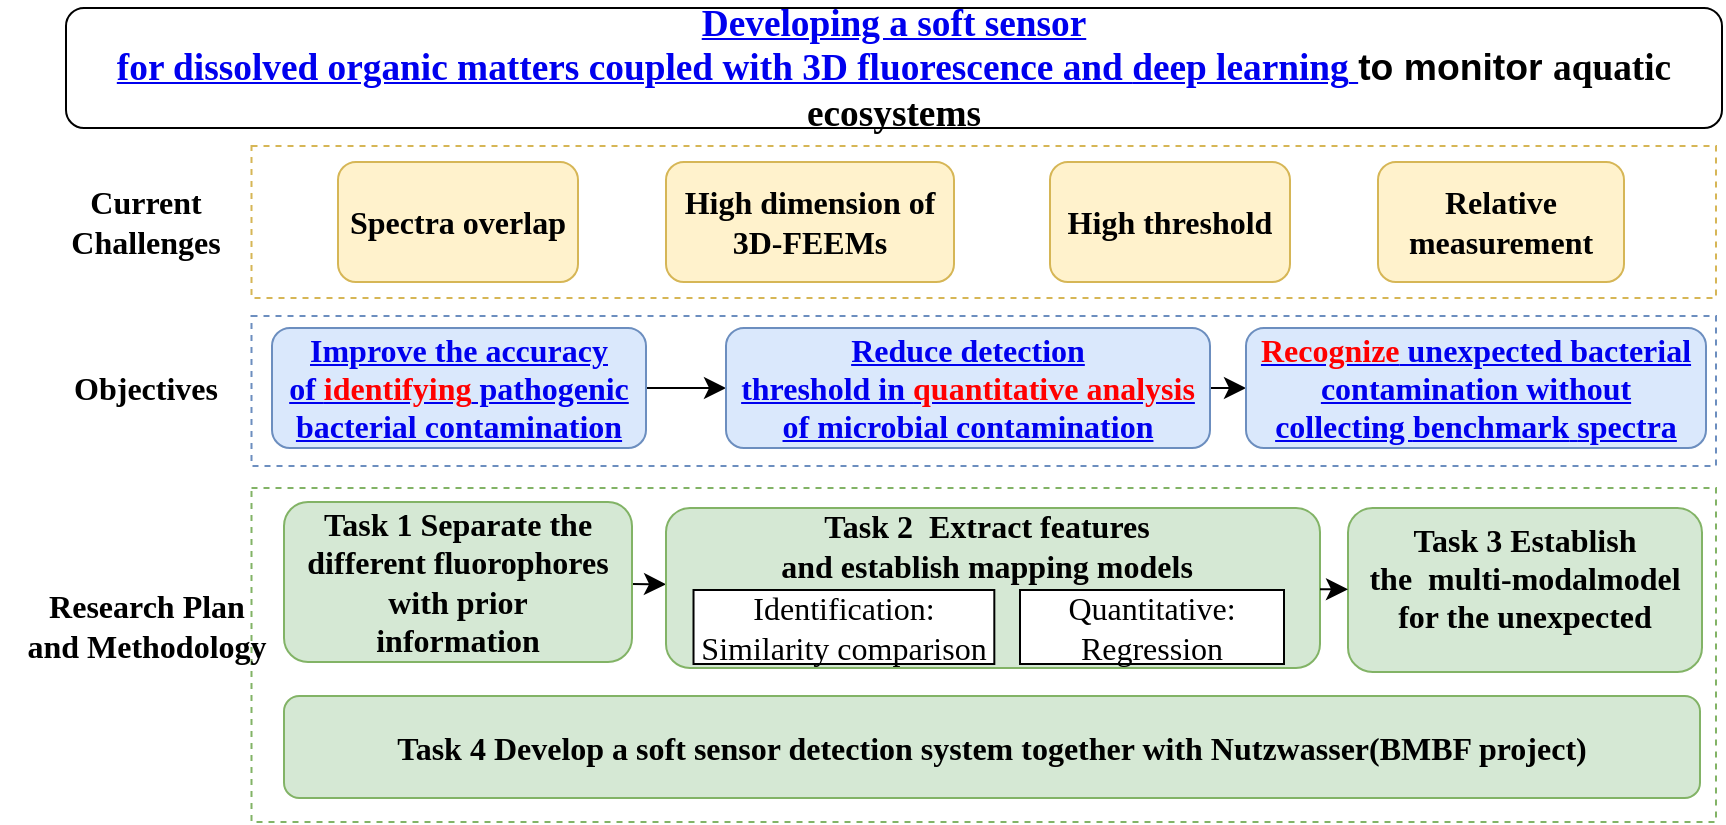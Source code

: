 <mxfile version="24.7.6">
  <diagram name="第 1 页" id="z8eI_ewDGcZsHXTTSjY8">
    <mxGraphModel dx="1834" dy="1172" grid="0" gridSize="10" guides="1" tooltips="1" connect="1" arrows="1" fold="1" page="0" pageScale="1" pageWidth="827" pageHeight="1169" math="0" shadow="0">
      <root>
        <mxCell id="0" />
        <mxCell id="1" parent="0" />
        <mxCell id="Wu0rOCcyRxzjaYJ3d4_N-25" value="" style="rounded=0;whiteSpace=wrap;html=1;fontSize=16;fillStyle=zigzag-line;fillColor=none;dashed=1;strokeColor=#D6B656;strokeWidth=1;fontStyle=1" parent="1" vertex="1">
          <mxGeometry x="-107.25" y="19" width="732.25" height="76" as="geometry" />
        </mxCell>
        <mxCell id="Wu0rOCcyRxzjaYJ3d4_N-26" value="" style="rounded=0;whiteSpace=wrap;html=1;fontSize=16;fillStyle=zigzag-line;fillColor=none;dashed=1;strokeColor=#6C8EBF;strokeWidth=1;fontFamily=Times New Roman;fontStyle=1" parent="1" vertex="1">
          <mxGeometry x="-107.25" y="104" width="732.25" height="75" as="geometry" />
        </mxCell>
        <mxCell id="Wu0rOCcyRxzjaYJ3d4_N-27" value="" style="rounded=0;whiteSpace=wrap;html=1;fontSize=16;fillStyle=zigzag-line;fillColor=none;dashed=1;strokeColor=#82B366;strokeWidth=1;fontFamily=Times New Roman;fontStyle=1" parent="1" vertex="1">
          <mxGeometry x="-107.25" y="190" width="732.25" height="167" as="geometry" />
        </mxCell>
        <mxCell id="Wu0rOCcyRxzjaYJ3d4_N-1" value="Relative measurement" style="rounded=1;whiteSpace=wrap;html=1;fontSize=16;fillColor=#fff2cc;strokeColor=#d6b656;fontFamily=Times New Roman;fontStyle=1" parent="1" vertex="1">
          <mxGeometry x="456" y="27" width="123" height="60" as="geometry" />
        </mxCell>
        <mxCell id="Wu0rOCcyRxzjaYJ3d4_N-2" value="Current&lt;br&gt;Challenges" style="text;html=1;strokeColor=none;fillColor=none;align=center;verticalAlign=middle;whiteSpace=wrap;rounded=0;fontSize=16;fontStyle=1;fontFamily=Times New Roman;" parent="1" vertex="1">
          <mxGeometry x="-190" y="42" width="60" height="30" as="geometry" />
        </mxCell>
        <mxCell id="Wu0rOCcyRxzjaYJ3d4_N-3" value="Objectives" style="text;html=1;strokeColor=none;fillColor=none;align=center;verticalAlign=middle;whiteSpace=wrap;rounded=0;fontSize=16;fontStyle=1;fontFamily=Times New Roman;" parent="1" vertex="1">
          <mxGeometry x="-190" y="125" width="60" height="30" as="geometry" />
        </mxCell>
        <mxCell id="Wu0rOCcyRxzjaYJ3d4_N-4" value="Research&amp;nbsp;Plan &lt;br&gt;and Methodology" style="text;html=1;strokeColor=none;fillColor=none;align=center;verticalAlign=middle;whiteSpace=wrap;rounded=0;fontSize=16;fontStyle=1;fontFamily=Times New Roman;" parent="1" vertex="1">
          <mxGeometry x="-232.25" y="244" width="144.5" height="30" as="geometry" />
        </mxCell>
        <mxCell id="Wu0rOCcyRxzjaYJ3d4_N-5" value="Spectra overlap" style="rounded=1;whiteSpace=wrap;html=1;fontSize=16;fillColor=#fff2cc;strokeColor=#d6b656;fontFamily=Times New Roman;fontStyle=1" parent="1" vertex="1">
          <mxGeometry x="-64" y="27" width="120" height="60" as="geometry" />
        </mxCell>
        <mxCell id="Wu0rOCcyRxzjaYJ3d4_N-6" value="High dimension of 3D-FEEMs" style="rounded=1;whiteSpace=wrap;html=1;fontSize=16;fillColor=#fff2cc;strokeColor=#d6b656;fontFamily=Times New Roman;fontStyle=1" parent="1" vertex="1">
          <mxGeometry x="100" y="27" width="144" height="60" as="geometry" />
        </mxCell>
        <mxCell id="Wu0rOCcyRxzjaYJ3d4_N-7" value="High threshold" style="rounded=1;whiteSpace=wrap;html=1;fontSize=16;fillColor=#fff2cc;strokeColor=#d6b656;fontFamily=Times New Roman;fontStyle=1" parent="1" vertex="1">
          <mxGeometry x="292" y="27" width="120" height="60" as="geometry" />
        </mxCell>
        <mxCell id="Wu0rOCcyRxzjaYJ3d4_N-12" value="" style="edgeStyle=none;curved=1;rounded=0;orthogonalLoop=1;jettySize=auto;html=1;fontSize=12;startSize=8;endSize=8;fontFamily=Times New Roman;fontStyle=1" parent="1" source="Wu0rOCcyRxzjaYJ3d4_N-10" target="Wu0rOCcyRxzjaYJ3d4_N-11" edge="1">
          <mxGeometry relative="1" as="geometry" />
        </mxCell>
        <mxCell id="Wu0rOCcyRxzjaYJ3d4_N-10" value="&lt;a name=&quot;_Hlk170631194&quot;&gt;&lt;span style=&quot;font-size:12.0pt;font-family:&amp;quot;Times New Roman&amp;quot;,serif;mso-fareast-font-family:&lt;br/&gt;等线;mso-fareast-theme-font:minor-fareast;mso-font-kerning:1.0pt;mso-ansi-language:&lt;br/&gt;EN-US;mso-fareast-language:ZH-CN;mso-bidi-language:AR-SA&quot; lang=&quot;EN-US&quot;&gt;Improve the accuracy&lt;br&gt;of &lt;font color=&quot;#ff0000&quot;&gt;identifying&lt;/font&gt; pathogenic bacterial contamination&lt;/span&gt;&lt;/a&gt;" style="rounded=1;whiteSpace=wrap;html=1;fontSize=16;fillColor=#dae8fc;strokeColor=#6c8ebf;fontFamily=Times New Roman;fontStyle=1" parent="1" vertex="1">
          <mxGeometry x="-97" y="110" width="187" height="60" as="geometry" />
        </mxCell>
        <mxCell id="Wu0rOCcyRxzjaYJ3d4_N-14" value="" style="edgeStyle=none;curved=1;rounded=0;orthogonalLoop=1;jettySize=auto;html=1;fontSize=12;startSize=8;endSize=8;fontFamily=Times New Roman;fontStyle=1" parent="1" source="Wu0rOCcyRxzjaYJ3d4_N-11" target="Wu0rOCcyRxzjaYJ3d4_N-13" edge="1">
          <mxGeometry relative="1" as="geometry" />
        </mxCell>
        <mxCell id="Wu0rOCcyRxzjaYJ3d4_N-11" value="&lt;a name=&quot;_Hlk170631204&quot;&gt;&lt;span style=&quot;font-size:12.0pt;font-family:&amp;quot;Times New Roman&amp;quot;,serif;mso-fareast-font-family:&lt;br/&gt;等线;mso-fareast-theme-font:minor-fareast;mso-font-kerning:1.0pt;mso-ansi-language:&lt;br/&gt;EN-US;mso-fareast-language:ZH-CN;mso-bidi-language:AR-SA&quot; lang=&quot;EN-US&quot;&gt;Reduce detection&lt;br&gt;threshold in &lt;font color=&quot;#ff0000&quot;&gt;quantitative analysis&lt;/font&gt; of microbial contamination&lt;/span&gt;&lt;/a&gt;" style="whiteSpace=wrap;html=1;fontSize=16;rounded=1;fillColor=#dae8fc;strokeColor=#6c8ebf;fontFamily=Times New Roman;fontStyle=1" parent="1" vertex="1">
          <mxGeometry x="130" y="110" width="242" height="60" as="geometry" />
        </mxCell>
        <mxCell id="Wu0rOCcyRxzjaYJ3d4_N-13" value="&lt;a name=&quot;_Hlk170631226&quot;&gt;&lt;span style=&quot;font-size:12.0pt;font-family:&amp;quot;Times New Roman&amp;quot;,serif;mso-fareast-font-family:&lt;br/&gt;等线;mso-fareast-theme-font:minor-fareast;mso-font-kerning:1.0pt;mso-ansi-language:&lt;br/&gt;EN-US;mso-fareast-language:ZH-CN;mso-bidi-language:AR-SA&quot; lang=&quot;EN-US&quot;&gt;&lt;font color=&quot;#ff0000&quot;&gt;Recognize&lt;/font&gt; unexpected bacterial&lt;br&gt;contamination without collecting&amp;nbsp;&lt;span class=&quot;PARAIndentChar&quot;&gt;&lt;span style=&quot;font-size:12.0pt;mso-bidi-font-family:&amp;quot;Times New Roman&amp;quot;;mso-font-kerning:&lt;br/&gt;1.0pt;mso-ansi-language:EN-US;mso-fareast-language:ZH-CN;mso-bidi-language:&lt;br/&gt;AR-SA&quot; lang=&quot;EN-US&quot;&gt;benchmark&lt;/span&gt;&lt;/span&gt;&lt;span class=&quot;PARAIndentChar&quot;&gt;&lt;span style=&quot;font-size:12.0pt;mso-bidi-font-family:&amp;quot;Times New Roman&amp;quot;;mso-font-kerning:&lt;br/&gt;1.0pt;mso-ansi-language:EN-US;mso-bidi-language:AR-SA&quot; lang=&quot;EN-US&quot;&gt;&amp;nbsp;&lt;/span&gt;&lt;/span&gt;spectra&lt;/span&gt;&lt;/a&gt;" style="whiteSpace=wrap;html=1;fontSize=16;rounded=1;fillColor=#dae8fc;strokeColor=#6c8ebf;fontFamily=Times New Roman;fontStyle=1" parent="1" vertex="1">
          <mxGeometry x="390" y="110" width="230" height="60" as="geometry" />
        </mxCell>
        <mxCell id="Wu0rOCcyRxzjaYJ3d4_N-18" value="" style="edgeStyle=none;curved=1;rounded=0;orthogonalLoop=1;jettySize=auto;html=1;fontSize=12;startSize=8;endSize=8;fontFamily=Times New Roman;fontStyle=1" parent="1" source="Wu0rOCcyRxzjaYJ3d4_N-16" target="Wu0rOCcyRxzjaYJ3d4_N-17" edge="1">
          <mxGeometry relative="1" as="geometry" />
        </mxCell>
        <mxCell id="Wu0rOCcyRxzjaYJ3d4_N-16" value="&lt;span style=&quot;border-color: var(--border-color);&quot;&gt;Task 1&amp;nbsp;&lt;/span&gt;&lt;span style=&quot;font-size:12.0pt;font-family:&lt;br/&gt;&amp;quot;Times New Roman&amp;quot;,serif;mso-fareast-font-family:等线;mso-fareast-theme-font:minor-fareast;&lt;br/&gt;mso-font-kerning:1.0pt;mso-ansi-language:EN-US;mso-fareast-language:ZH-CN;&lt;br/&gt;mso-bidi-language:AR-SA&quot; lang=&quot;EN-US&quot;&gt;Separate the different fluorophores with prior&lt;br/&gt;information&lt;/span&gt;" style="rounded=1;whiteSpace=wrap;html=1;fontSize=16;verticalAlign=middle;fillColor=#d5e8d4;strokeColor=#82b366;fontFamily=Times New Roman;fontStyle=1" parent="1" vertex="1">
          <mxGeometry x="-91" y="197" width="174" height="80" as="geometry" />
        </mxCell>
        <mxCell id="Wu0rOCcyRxzjaYJ3d4_N-24" value="&lt;span&gt;Task 4&amp;nbsp;&lt;/span&gt;&lt;span style=&quot;font-size:12.0pt;font-family:&lt;br/&gt;&amp;quot;Times New Roman&amp;quot;,serif;mso-fareast-font-family:等线;mso-fareast-theme-font:minor-fareast;&lt;br/&gt;mso-font-kerning:1.0pt;mso-ansi-language:EN-US;mso-fareast-language:ZH-CN;&lt;br/&gt;mso-bidi-language:AR-SA&quot; lang=&quot;EN-US&quot;&gt;Develop a soft sensor detection system&amp;nbsp;&lt;/span&gt;&lt;span style=&quot;font-size:12.0pt;font-family:&lt;br/&gt;&amp;quot;Times New Roman&amp;quot;,serif;mso-fareast-font-family:等线;mso-fareast-theme-font:minor-fareast;&lt;br/&gt;mso-font-kerning:1.0pt;mso-ansi-language:EN-US;mso-fareast-language:ZH-CN;&lt;br/&gt;mso-bidi-language:AR-SA&quot; lang=&quot;EN-US&quot;&gt;together with Nutzwasser(BMBF project)&lt;/span&gt;" style="rounded=1;whiteSpace=wrap;html=1;fontSize=16;fillColor=#d5e8d4;strokeColor=#82b366;fontFamily=Times New Roman;fontStyle=1" parent="1" vertex="1">
          <mxGeometry x="-91" y="294" width="708" height="51" as="geometry" />
        </mxCell>
        <mxCell id="Wu0rOCcyRxzjaYJ3d4_N-29" value="&lt;a name=&quot;OLE_LINK8&quot;&gt;&lt;b&gt;&lt;span style=&quot;font-size:14.0pt;font-family:&amp;quot;Times New Roman&amp;quot;,serif;mso-fareast-font-family:&lt;br/&gt;等线;mso-fareast-theme-font:minor-fareast;mso-font-kerning:1.0pt;mso-ansi-language:&lt;br/&gt;EN-US;mso-fareast-language:ZH-CN;mso-bidi-language:AR-SA&quot; lang=&quot;EN-US&quot;&gt;Developing a soft sensor&lt;br/&gt;for dissolved organic matters coupled with 3D fluorescence and &lt;/span&gt;&lt;/b&gt;&lt;/a&gt;&lt;a name=&quot;OLE_LINK13&quot;&gt;&lt;b&gt;&lt;span style=&quot;font-size:14.0pt;font-family:&amp;quot;Times New Roman&amp;quot;,serif;&lt;br/&gt;mso-fareast-font-family:等线;mso-fareast-theme-font:minor-fareast;mso-font-kerning:&lt;br/&gt;1.0pt;mso-ansi-language:EN-US;mso-fareast-language:ZH-CN;mso-bidi-language:&lt;br/&gt;AR-SA&quot; lang=&quot;EN-US&quot;&gt;deep learning&lt;/span&gt;&lt;/b&gt;&lt;/a&gt;&lt;a name=&quot;_Hlk170631055&quot;&gt;&lt;b&gt;&lt;span style=&quot;font-size:14.0pt;font-family:&amp;quot;Times New Roman&amp;quot;,serif;mso-fareast-font-family:&lt;br/&gt;等线;mso-fareast-theme-font:minor-fareast;mso-font-kerning:1.0pt;mso-ansi-language:&lt;br/&gt;EN-US;mso-fareast-language:ZH-CN;mso-bidi-language:AR-SA&quot; lang=&quot;EN-US&quot;&gt; &lt;/span&gt;&lt;/b&gt;&lt;/a&gt;&lt;b&gt;&lt;span style=&quot;font-size:14.0pt;&lt;br/&gt;font-family:&amp;quot;Times New Roman&amp;quot;,serif;mso-fareast-font-family:等线;mso-fareast-theme-font:&lt;br/&gt;minor-fareast;mso-font-kerning:1.0pt;mso-ansi-language:EN-US;mso-fareast-language:&lt;br/&gt;ZH-CN;mso-bidi-language:AR-SA&quot; lang=&quot;EN-US&quot;&gt;to monitor &lt;/span&gt;&lt;/b&gt;&lt;b&gt;&lt;span style=&quot;font-size:14.0pt;font-family:&amp;quot;Times New Roman&amp;quot;,serif;&lt;br/&gt;mso-fareast-font-family:等线;mso-fareast-theme-font:minor-fareast;mso-font-kerning:&lt;br/&gt;1.0pt;mso-ansi-language:EN-US;mso-fareast-language:ZH-CN;mso-bidi-language:&lt;br/&gt;AR-SA&quot; lang=&quot;EN-US&quot;&gt;aquatic ecosystems&lt;/span&gt;&lt;/b&gt;" style="rounded=1;whiteSpace=wrap;html=1;fontSize=16;fontStyle=1" parent="1" vertex="1">
          <mxGeometry x="-200" y="-50" width="828" height="60" as="geometry" />
        </mxCell>
        <mxCell id="Wu0rOCcyRxzjaYJ3d4_N-32" value="" style="group;fontStyle=1" parent="1" vertex="1" connectable="0">
          <mxGeometry x="100" y="200" width="354" height="80" as="geometry" />
        </mxCell>
        <mxCell id="Wu0rOCcyRxzjaYJ3d4_N-17" value="" style="whiteSpace=wrap;html=1;fontSize=16;rounded=1;verticalAlign=top;fillColor=#d5e8d4;strokeColor=#82b366;fontFamily=Times New Roman;fontStyle=1" parent="Wu0rOCcyRxzjaYJ3d4_N-32" vertex="1">
          <mxGeometry width="327" height="80" as="geometry" />
        </mxCell>
        <mxCell id="Wu0rOCcyRxzjaYJ3d4_N-20" value="&lt;span style=&quot;border-color: var(--border-color);&quot;&gt;Task 2&amp;nbsp;&lt;/span&gt;&lt;span style=&quot;font-size:12.0pt;font-family:&amp;quot;Times New Roman&amp;quot;,serif;&lt;br/&gt;mso-fareast-font-family:等线;mso-fareast-theme-font:minor-fareast;mso-font-kerning:&lt;br/&gt;1.0pt;mso-ansi-language:EN-US;mso-fareast-language:ZH-CN;mso-bidi-language:&lt;br/&gt;AR-SA&quot;&gt;&amp;nbsp;&lt;span lang=&quot;EN-US&quot;&gt;Extract features&lt;br&gt;and establish mapping models&lt;/span&gt;&lt;/span&gt;" style="text;html=1;strokeColor=none;fillColor=none;align=center;verticalAlign=middle;whiteSpace=wrap;rounded=0;fontSize=16;fontFamily=Times New Roman;fontStyle=1" parent="Wu0rOCcyRxzjaYJ3d4_N-32" vertex="1">
          <mxGeometry y="4" width="321" height="30" as="geometry" />
        </mxCell>
        <mxCell id="Wu0rOCcyRxzjaYJ3d4_N-21" value="Identification: Similarity&amp;nbsp;comparison" style="rounded=0;whiteSpace=wrap;html=1;fontSize=16;fontFamily=Times New Roman;fontStyle=0" parent="Wu0rOCcyRxzjaYJ3d4_N-32" vertex="1">
          <mxGeometry x="13.76" y="41" width="150.4" height="37" as="geometry" />
        </mxCell>
        <mxCell id="Wu0rOCcyRxzjaYJ3d4_N-22" value="Quantitative: &lt;br&gt;Regression" style="rounded=0;whiteSpace=wrap;html=1;fontSize=16;fontFamily=Times New Roman;fontStyle=0" parent="Wu0rOCcyRxzjaYJ3d4_N-32" vertex="1">
          <mxGeometry x="177" y="41" width="132" height="37" as="geometry" />
        </mxCell>
        <mxCell id="Wu0rOCcyRxzjaYJ3d4_N-33" value="&lt;span&gt;Task 3&amp;nbsp;&lt;/span&gt;&lt;span style=&quot;font-size:12.0pt;font-family:&lt;br/&gt;&amp;quot;Times New Roman&amp;quot;,serif;mso-fareast-font-family:等线;mso-fareast-theme-font:minor-fareast;&lt;br/&gt;mso-font-kerning:1.0pt;mso-ansi-language:EN-US;mso-fareast-language:ZH-CN;&lt;br/&gt;mso-bidi-language:AR-SA&quot; lang=&quot;EN-US&quot;&gt;Establish the&amp;nbsp;&lt;span style=&quot;font-size:12.0pt;font-family:&amp;quot;Times New Roman&amp;quot;,serif;&lt;br/&gt;mso-fareast-font-family:等线;mso-fareast-theme-font:minor-fareast;mso-font-kerning:&lt;br/&gt;1.0pt;mso-ansi-language:EN-US;mso-fareast-language:ZH-CN;mso-bidi-language:&lt;br/&gt;AR-SA&quot;&gt;&amp;nbsp;&lt;span lang=&quot;EN-US&quot;&gt;multi-modal&lt;/span&gt;&lt;/span&gt;model for the unexpected&lt;/span&gt;" style="whiteSpace=wrap;html=1;fontSize=16;fontFamily=Times New Roman;verticalAlign=top;fillColor=#d5e8d4;strokeColor=#82b366;rounded=1;fontStyle=1" parent="1" vertex="1">
          <mxGeometry x="441" y="200" width="177" height="82" as="geometry" />
        </mxCell>
        <mxCell id="Wu0rOCcyRxzjaYJ3d4_N-34" value="" style="edgeStyle=none;curved=1;rounded=0;orthogonalLoop=1;jettySize=auto;html=1;fontSize=12;startSize=8;endSize=8;fontStyle=1" parent="1" source="Wu0rOCcyRxzjaYJ3d4_N-17" target="Wu0rOCcyRxzjaYJ3d4_N-33" edge="1">
          <mxGeometry relative="1" as="geometry" />
        </mxCell>
      </root>
    </mxGraphModel>
  </diagram>
</mxfile>
